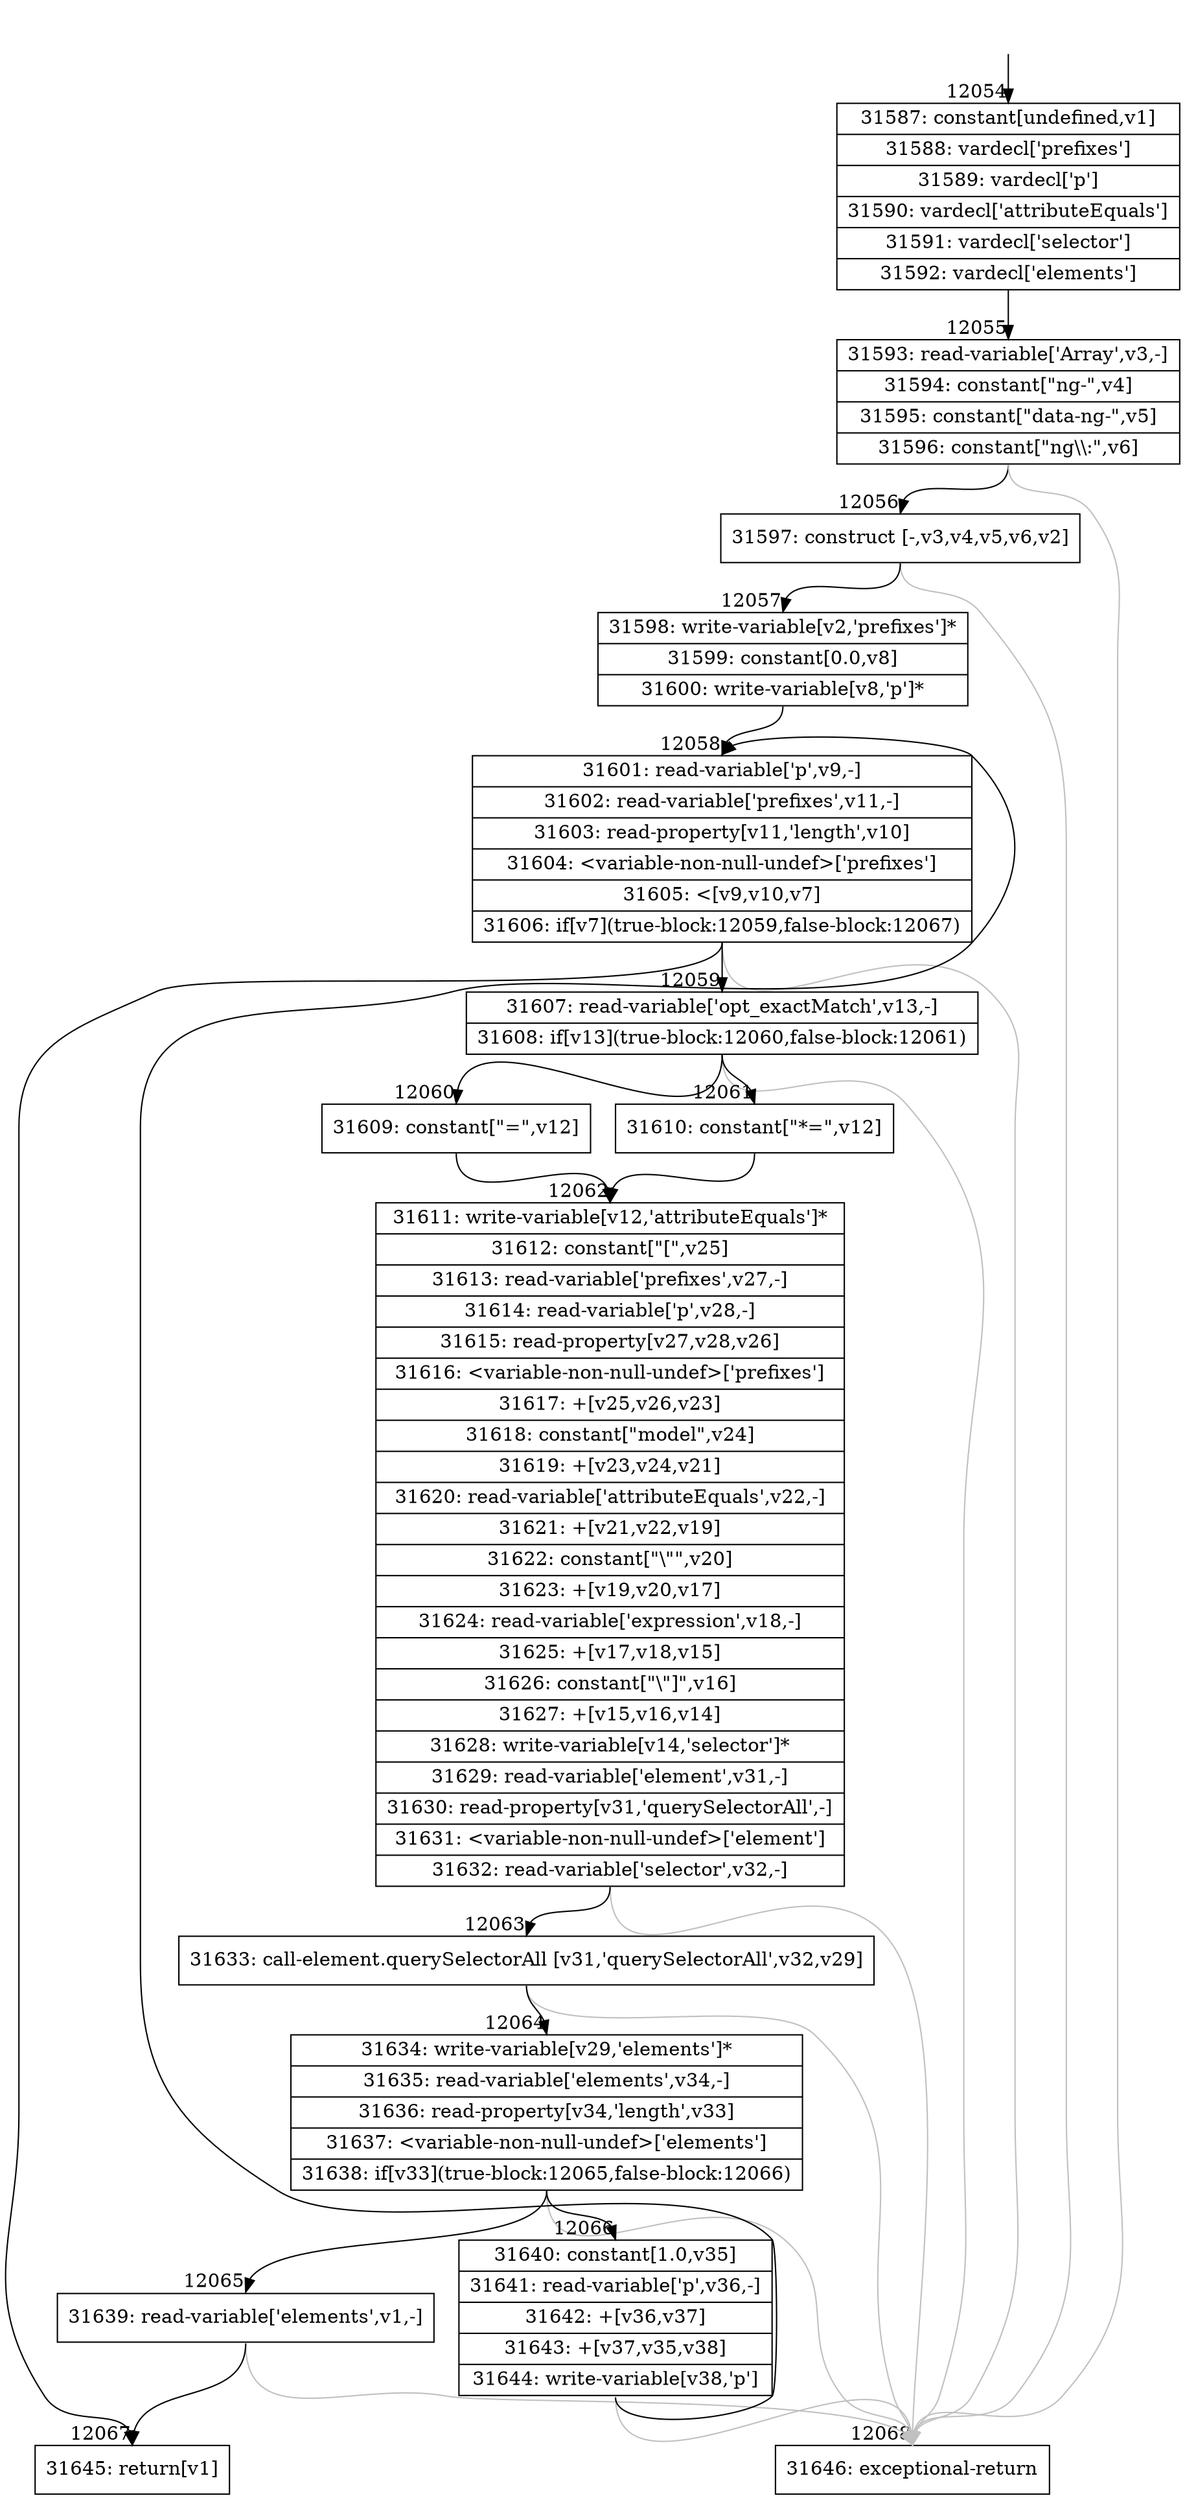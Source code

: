 digraph {
rankdir="TD"
BB_entry937[shape=none,label=""];
BB_entry937 -> BB12054 [tailport=s, headport=n, headlabel="    12054"]
BB12054 [shape=record label="{31587: constant[undefined,v1]|31588: vardecl['prefixes']|31589: vardecl['p']|31590: vardecl['attributeEquals']|31591: vardecl['selector']|31592: vardecl['elements']}" ] 
BB12054 -> BB12055 [tailport=s, headport=n, headlabel="      12055"]
BB12055 [shape=record label="{31593: read-variable['Array',v3,-]|31594: constant[\"ng-\",v4]|31595: constant[\"data-ng-\",v5]|31596: constant[\"ng\\\\:\",v6]}" ] 
BB12055 -> BB12056 [tailport=s, headport=n, headlabel="      12056"]
BB12055 -> BB12068 [tailport=s, headport=n, color=gray, headlabel="      12068"]
BB12056 [shape=record label="{31597: construct [-,v3,v4,v5,v6,v2]}" ] 
BB12056 -> BB12057 [tailport=s, headport=n, headlabel="      12057"]
BB12056 -> BB12068 [tailport=s, headport=n, color=gray]
BB12057 [shape=record label="{31598: write-variable[v2,'prefixes']*|31599: constant[0.0,v8]|31600: write-variable[v8,'p']*}" ] 
BB12057 -> BB12058 [tailport=s, headport=n, headlabel="      12058"]
BB12058 [shape=record label="{31601: read-variable['p',v9,-]|31602: read-variable['prefixes',v11,-]|31603: read-property[v11,'length',v10]|31604: \<variable-non-null-undef\>['prefixes']|31605: \<[v9,v10,v7]|31606: if[v7](true-block:12059,false-block:12067)}" ] 
BB12058 -> BB12059 [tailport=s, headport=n, headlabel="      12059"]
BB12058 -> BB12067 [tailport=s, headport=n, headlabel="      12067"]
BB12058 -> BB12068 [tailport=s, headport=n, color=gray]
BB12059 [shape=record label="{31607: read-variable['opt_exactMatch',v13,-]|31608: if[v13](true-block:12060,false-block:12061)}" ] 
BB12059 -> BB12060 [tailport=s, headport=n, headlabel="      12060"]
BB12059 -> BB12061 [tailport=s, headport=n, headlabel="      12061"]
BB12059 -> BB12068 [tailport=s, headport=n, color=gray]
BB12060 [shape=record label="{31609: constant[\"=\",v12]}" ] 
BB12060 -> BB12062 [tailport=s, headport=n, headlabel="      12062"]
BB12061 [shape=record label="{31610: constant[\"*=\",v12]}" ] 
BB12061 -> BB12062 [tailport=s, headport=n]
BB12062 [shape=record label="{31611: write-variable[v12,'attributeEquals']*|31612: constant[\"[\",v25]|31613: read-variable['prefixes',v27,-]|31614: read-variable['p',v28,-]|31615: read-property[v27,v28,v26]|31616: \<variable-non-null-undef\>['prefixes']|31617: +[v25,v26,v23]|31618: constant[\"model\",v24]|31619: +[v23,v24,v21]|31620: read-variable['attributeEquals',v22,-]|31621: +[v21,v22,v19]|31622: constant[\"\\\"\",v20]|31623: +[v19,v20,v17]|31624: read-variable['expression',v18,-]|31625: +[v17,v18,v15]|31626: constant[\"\\\"]\",v16]|31627: +[v15,v16,v14]|31628: write-variable[v14,'selector']*|31629: read-variable['element',v31,-]|31630: read-property[v31,'querySelectorAll',-]|31631: \<variable-non-null-undef\>['element']|31632: read-variable['selector',v32,-]}" ] 
BB12062 -> BB12063 [tailport=s, headport=n, headlabel="      12063"]
BB12062 -> BB12068 [tailport=s, headport=n, color=gray]
BB12063 [shape=record label="{31633: call-element.querySelectorAll [v31,'querySelectorAll',v32,v29]}" ] 
BB12063 -> BB12064 [tailport=s, headport=n, headlabel="      12064"]
BB12063 -> BB12068 [tailport=s, headport=n, color=gray]
BB12064 [shape=record label="{31634: write-variable[v29,'elements']*|31635: read-variable['elements',v34,-]|31636: read-property[v34,'length',v33]|31637: \<variable-non-null-undef\>['elements']|31638: if[v33](true-block:12065,false-block:12066)}" ] 
BB12064 -> BB12065 [tailport=s, headport=n, headlabel="      12065"]
BB12064 -> BB12066 [tailport=s, headport=n, headlabel="      12066"]
BB12064 -> BB12068 [tailport=s, headport=n, color=gray]
BB12065 [shape=record label="{31639: read-variable['elements',v1,-]}" ] 
BB12065 -> BB12067 [tailport=s, headport=n]
BB12065 -> BB12068 [tailport=s, headport=n, color=gray]
BB12066 [shape=record label="{31640: constant[1.0,v35]|31641: read-variable['p',v36,-]|31642: +[v36,v37]|31643: +[v37,v35,v38]|31644: write-variable[v38,'p']}" ] 
BB12066 -> BB12058 [tailport=s, headport=n]
BB12066 -> BB12068 [tailport=s, headport=n, color=gray]
BB12067 [shape=record label="{31645: return[v1]}" ] 
BB12068 [shape=record label="{31646: exceptional-return}" ] 
//#$~ 17607
}
